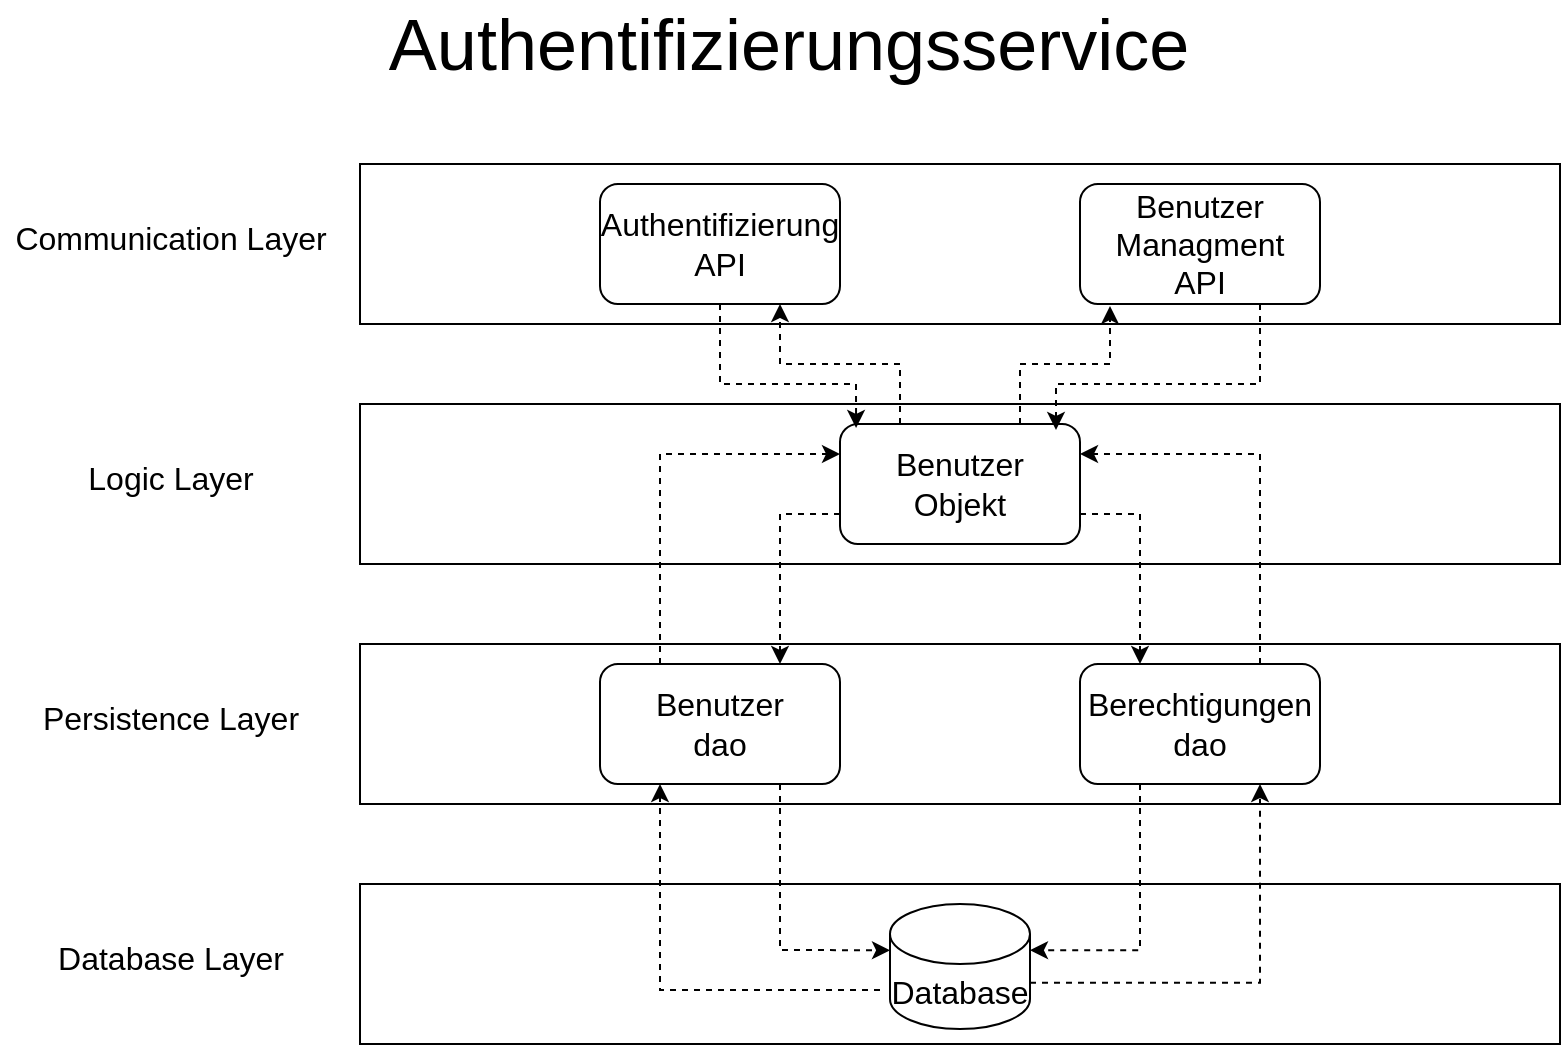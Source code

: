 <mxfile version="16.2.7" type="github">
  <diagram id="Lq96TW4K5-KBJD4N3H_r" name="Page-1">
    <mxGraphModel dx="1422" dy="772" grid="1" gridSize="10" guides="1" tooltips="1" connect="1" arrows="1" fold="1" page="1" pageScale="1" pageWidth="827" pageHeight="1169" math="0" shadow="0">
      <root>
        <mxCell id="0" />
        <mxCell id="1" parent="0" />
        <mxCell id="rIavTHr592OUhHLJrR3U-1" value="" style="rounded=0;whiteSpace=wrap;html=1;" parent="1" vertex="1">
          <mxGeometry x="200" y="120" width="600" height="80" as="geometry" />
        </mxCell>
        <mxCell id="rIavTHr592OUhHLJrR3U-2" value="" style="rounded=0;whiteSpace=wrap;html=1;" parent="1" vertex="1">
          <mxGeometry x="200" y="240" width="600" height="80" as="geometry" />
        </mxCell>
        <mxCell id="rIavTHr592OUhHLJrR3U-3" value="" style="rounded=0;whiteSpace=wrap;html=1;" parent="1" vertex="1">
          <mxGeometry x="200" y="360" width="600" height="80" as="geometry" />
        </mxCell>
        <mxCell id="A1HN-KzVpsZoMAgiLz0k-1" value="&lt;div style=&quot;font-size: 36px&quot;&gt;&lt;font style=&quot;font-size: 36px&quot;&gt;Authentifizierungsservice&lt;/font&gt;&lt;/div&gt;" style="text;html=1;resizable=0;autosize=1;align=center;verticalAlign=middle;points=[];fillColor=none;strokeColor=none;rounded=0;" vertex="1" parent="1">
          <mxGeometry x="204" y="50" width="420" height="20" as="geometry" />
        </mxCell>
        <mxCell id="A1HN-KzVpsZoMAgiLz0k-2" value="" style="rounded=0;whiteSpace=wrap;html=1;" vertex="1" parent="1">
          <mxGeometry x="200" y="480" width="600" height="80" as="geometry" />
        </mxCell>
        <mxCell id="A1HN-KzVpsZoMAgiLz0k-3" value="&lt;font style=&quot;font-size: 16px&quot;&gt;Database Layer&lt;/font&gt;" style="text;html=1;resizable=0;autosize=1;align=center;verticalAlign=middle;points=[];fillColor=none;strokeColor=none;rounded=0;fontSize=36;" vertex="1" parent="1">
          <mxGeometry x="40" y="480" width="130" height="60" as="geometry" />
        </mxCell>
        <mxCell id="A1HN-KzVpsZoMAgiLz0k-4" value="&lt;font style=&quot;font-size: 16px&quot;&gt;Persistence Layer&lt;br&gt;&lt;/font&gt;" style="text;html=1;resizable=0;autosize=1;align=center;verticalAlign=middle;points=[];fillColor=none;strokeColor=none;rounded=0;fontSize=36;" vertex="1" parent="1">
          <mxGeometry x="35" y="360" width="140" height="60" as="geometry" />
        </mxCell>
        <mxCell id="A1HN-KzVpsZoMAgiLz0k-5" value="&lt;font style=&quot;font-size: 16px&quot;&gt;Logic Layer&lt;br&gt;&lt;/font&gt;" style="text;html=1;resizable=0;autosize=1;align=center;verticalAlign=middle;points=[];fillColor=none;strokeColor=none;rounded=0;fontSize=36;" vertex="1" parent="1">
          <mxGeometry x="55" y="240" width="100" height="60" as="geometry" />
        </mxCell>
        <mxCell id="A1HN-KzVpsZoMAgiLz0k-6" value="&lt;font style=&quot;font-size: 16px&quot;&gt;Communication Layer&lt;br&gt;&lt;/font&gt;" style="text;html=1;resizable=0;autosize=1;align=center;verticalAlign=middle;points=[];fillColor=none;strokeColor=none;rounded=0;fontSize=36;" vertex="1" parent="1">
          <mxGeometry x="20" y="120" width="170" height="60" as="geometry" />
        </mxCell>
        <mxCell id="A1HN-KzVpsZoMAgiLz0k-24" style="edgeStyle=orthogonalEdgeStyle;rounded=0;orthogonalLoop=1;jettySize=auto;html=1;exitX=1;exitY=0;exitDx=0;exitDy=39.375;exitPerimeter=0;entryX=0.75;entryY=1;entryDx=0;entryDy=0;dashed=1;fontSize=16;endArrow=classic;endFill=1;" edge="1" parent="1" source="A1HN-KzVpsZoMAgiLz0k-8" target="A1HN-KzVpsZoMAgiLz0k-10">
          <mxGeometry relative="1" as="geometry" />
        </mxCell>
        <mxCell id="A1HN-KzVpsZoMAgiLz0k-8" value="&lt;div&gt;Database&lt;/div&gt;" style="shape=cylinder3;whiteSpace=wrap;html=1;boundedLbl=1;backgroundOutline=1;size=15;fontSize=16;" vertex="1" parent="1">
          <mxGeometry x="465" y="490" width="70" height="62.5" as="geometry" />
        </mxCell>
        <mxCell id="A1HN-KzVpsZoMAgiLz0k-23" style="edgeStyle=orthogonalEdgeStyle;rounded=0;orthogonalLoop=1;jettySize=auto;html=1;exitX=0.25;exitY=1;exitDx=0;exitDy=0;entryX=1;entryY=0;entryDx=0;entryDy=23.125;entryPerimeter=0;dashed=1;fontSize=16;endArrow=classic;endFill=1;" edge="1" parent="1" source="A1HN-KzVpsZoMAgiLz0k-10" target="A1HN-KzVpsZoMAgiLz0k-8">
          <mxGeometry relative="1" as="geometry" />
        </mxCell>
        <mxCell id="A1HN-KzVpsZoMAgiLz0k-28" style="edgeStyle=orthogonalEdgeStyle;rounded=0;orthogonalLoop=1;jettySize=auto;html=1;exitX=0.75;exitY=0;exitDx=0;exitDy=0;entryX=1;entryY=0.25;entryDx=0;entryDy=0;dashed=1;fontSize=16;endArrow=classic;endFill=1;" edge="1" parent="1" source="A1HN-KzVpsZoMAgiLz0k-10" target="A1HN-KzVpsZoMAgiLz0k-16">
          <mxGeometry relative="1" as="geometry" />
        </mxCell>
        <mxCell id="A1HN-KzVpsZoMAgiLz0k-10" value="&lt;div&gt;Berechtigungen&lt;/div&gt;&lt;div&gt;dao&lt;br&gt;&lt;/div&gt;" style="rounded=1;whiteSpace=wrap;html=1;fontSize=16;" vertex="1" parent="1">
          <mxGeometry x="560" y="370" width="120" height="60" as="geometry" />
        </mxCell>
        <mxCell id="A1HN-KzVpsZoMAgiLz0k-25" style="edgeStyle=orthogonalEdgeStyle;rounded=0;orthogonalLoop=1;jettySize=auto;html=1;exitX=0.25;exitY=0;exitDx=0;exitDy=0;entryX=0;entryY=0.25;entryDx=0;entryDy=0;dashed=1;fontSize=16;endArrow=classic;endFill=1;" edge="1" parent="1" source="A1HN-KzVpsZoMAgiLz0k-11" target="A1HN-KzVpsZoMAgiLz0k-16">
          <mxGeometry relative="1" as="geometry" />
        </mxCell>
        <mxCell id="A1HN-KzVpsZoMAgiLz0k-11" value="&lt;div&gt;Benutzer&lt;/div&gt;&lt;div&gt;dao&lt;/div&gt;" style="rounded=1;whiteSpace=wrap;html=1;fontSize=16;" vertex="1" parent="1">
          <mxGeometry x="320" y="370" width="120" height="60" as="geometry" />
        </mxCell>
        <mxCell id="A1HN-KzVpsZoMAgiLz0k-14" value="" style="endArrow=classic;dashed=1;html=1;rounded=0;fontSize=16;entryX=0;entryY=0;entryDx=0;entryDy=23.125;entryPerimeter=0;exitX=0.75;exitY=1;exitDx=0;exitDy=0;endFill=1;" edge="1" parent="1" source="A1HN-KzVpsZoMAgiLz0k-11" target="A1HN-KzVpsZoMAgiLz0k-8">
          <mxGeometry width="50" height="50" relative="1" as="geometry">
            <mxPoint x="350" y="360" as="sourcePoint" />
            <mxPoint x="400" y="310" as="targetPoint" />
            <Array as="points">
              <mxPoint x="410" y="513" />
            </Array>
          </mxGeometry>
        </mxCell>
        <mxCell id="A1HN-KzVpsZoMAgiLz0k-15" value="" style="endArrow=classic;dashed=1;html=1;rounded=0;fontSize=16;endFill=1;entryX=0.25;entryY=1;entryDx=0;entryDy=0;" edge="1" parent="1" target="A1HN-KzVpsZoMAgiLz0k-11">
          <mxGeometry width="50" height="50" relative="1" as="geometry">
            <mxPoint x="460" y="533" as="sourcePoint" />
            <mxPoint x="414" y="533.125" as="targetPoint" />
            <Array as="points">
              <mxPoint x="350" y="533" />
            </Array>
          </mxGeometry>
        </mxCell>
        <mxCell id="A1HN-KzVpsZoMAgiLz0k-26" style="edgeStyle=orthogonalEdgeStyle;rounded=0;orthogonalLoop=1;jettySize=auto;html=1;exitX=0;exitY=0.75;exitDx=0;exitDy=0;entryX=0.75;entryY=0;entryDx=0;entryDy=0;dashed=1;fontSize=16;endArrow=classic;endFill=1;" edge="1" parent="1" source="A1HN-KzVpsZoMAgiLz0k-16" target="A1HN-KzVpsZoMAgiLz0k-11">
          <mxGeometry relative="1" as="geometry" />
        </mxCell>
        <mxCell id="A1HN-KzVpsZoMAgiLz0k-27" style="edgeStyle=orthogonalEdgeStyle;rounded=0;orthogonalLoop=1;jettySize=auto;html=1;exitX=1;exitY=0.75;exitDx=0;exitDy=0;entryX=0.25;entryY=0;entryDx=0;entryDy=0;dashed=1;fontSize=16;endArrow=classic;endFill=1;" edge="1" parent="1" source="A1HN-KzVpsZoMAgiLz0k-16" target="A1HN-KzVpsZoMAgiLz0k-10">
          <mxGeometry relative="1" as="geometry" />
        </mxCell>
        <mxCell id="A1HN-KzVpsZoMAgiLz0k-30" style="edgeStyle=orthogonalEdgeStyle;rounded=0;orthogonalLoop=1;jettySize=auto;html=1;exitX=0.75;exitY=0;exitDx=0;exitDy=0;entryX=0.125;entryY=1.017;entryDx=0;entryDy=0;entryPerimeter=0;dashed=1;fontSize=16;endArrow=classic;endFill=1;" edge="1" parent="1" source="A1HN-KzVpsZoMAgiLz0k-16" target="A1HN-KzVpsZoMAgiLz0k-18">
          <mxGeometry relative="1" as="geometry" />
        </mxCell>
        <mxCell id="A1HN-KzVpsZoMAgiLz0k-31" style="edgeStyle=orthogonalEdgeStyle;rounded=0;orthogonalLoop=1;jettySize=auto;html=1;exitX=0.25;exitY=0;exitDx=0;exitDy=0;entryX=0.75;entryY=1;entryDx=0;entryDy=0;dashed=1;fontSize=16;endArrow=classic;endFill=1;" edge="1" parent="1" source="A1HN-KzVpsZoMAgiLz0k-16" target="A1HN-KzVpsZoMAgiLz0k-17">
          <mxGeometry relative="1" as="geometry" />
        </mxCell>
        <mxCell id="A1HN-KzVpsZoMAgiLz0k-16" value="&lt;div&gt;Benutzer&lt;/div&gt;&lt;div&gt;Objekt&lt;br&gt;&lt;/div&gt;" style="rounded=1;whiteSpace=wrap;html=1;fontSize=16;" vertex="1" parent="1">
          <mxGeometry x="440" y="250" width="120" height="60" as="geometry" />
        </mxCell>
        <mxCell id="A1HN-KzVpsZoMAgiLz0k-32" style="edgeStyle=orthogonalEdgeStyle;rounded=0;orthogonalLoop=1;jettySize=auto;html=1;exitX=0.5;exitY=1;exitDx=0;exitDy=0;entryX=0.067;entryY=0.033;entryDx=0;entryDy=0;entryPerimeter=0;dashed=1;fontSize=16;endArrow=classic;endFill=1;" edge="1" parent="1" source="A1HN-KzVpsZoMAgiLz0k-17" target="A1HN-KzVpsZoMAgiLz0k-16">
          <mxGeometry relative="1" as="geometry">
            <Array as="points">
              <mxPoint x="380" y="230" />
              <mxPoint x="448" y="230" />
            </Array>
          </mxGeometry>
        </mxCell>
        <mxCell id="A1HN-KzVpsZoMAgiLz0k-17" value="&lt;div&gt;&lt;font style=&quot;font-size: 16px&quot;&gt;Authentifizierung&lt;/font&gt;&lt;/div&gt;&lt;div&gt;&lt;font style=&quot;font-size: 16px&quot;&gt;API&lt;br&gt;&lt;/font&gt;&lt;/div&gt;" style="rounded=1;whiteSpace=wrap;html=1;fontSize=16;" vertex="1" parent="1">
          <mxGeometry x="320" y="130" width="120" height="60" as="geometry" />
        </mxCell>
        <mxCell id="A1HN-KzVpsZoMAgiLz0k-29" style="edgeStyle=orthogonalEdgeStyle;rounded=0;orthogonalLoop=1;jettySize=auto;html=1;exitX=0.75;exitY=1;exitDx=0;exitDy=0;entryX=0.9;entryY=0.05;entryDx=0;entryDy=0;entryPerimeter=0;dashed=1;fontSize=16;endArrow=classic;endFill=1;" edge="1" parent="1" source="A1HN-KzVpsZoMAgiLz0k-18" target="A1HN-KzVpsZoMAgiLz0k-16">
          <mxGeometry relative="1" as="geometry">
            <Array as="points">
              <mxPoint x="650" y="230" />
              <mxPoint x="548" y="230" />
            </Array>
          </mxGeometry>
        </mxCell>
        <mxCell id="A1HN-KzVpsZoMAgiLz0k-18" value="&lt;div&gt;Benutzer&lt;br&gt;&lt;/div&gt;&lt;div&gt;Managment&lt;/div&gt;&lt;div&gt;API&lt;br&gt;&lt;/div&gt;" style="rounded=1;whiteSpace=wrap;html=1;fontSize=16;" vertex="1" parent="1">
          <mxGeometry x="560" y="130" width="120" height="60" as="geometry" />
        </mxCell>
      </root>
    </mxGraphModel>
  </diagram>
</mxfile>
